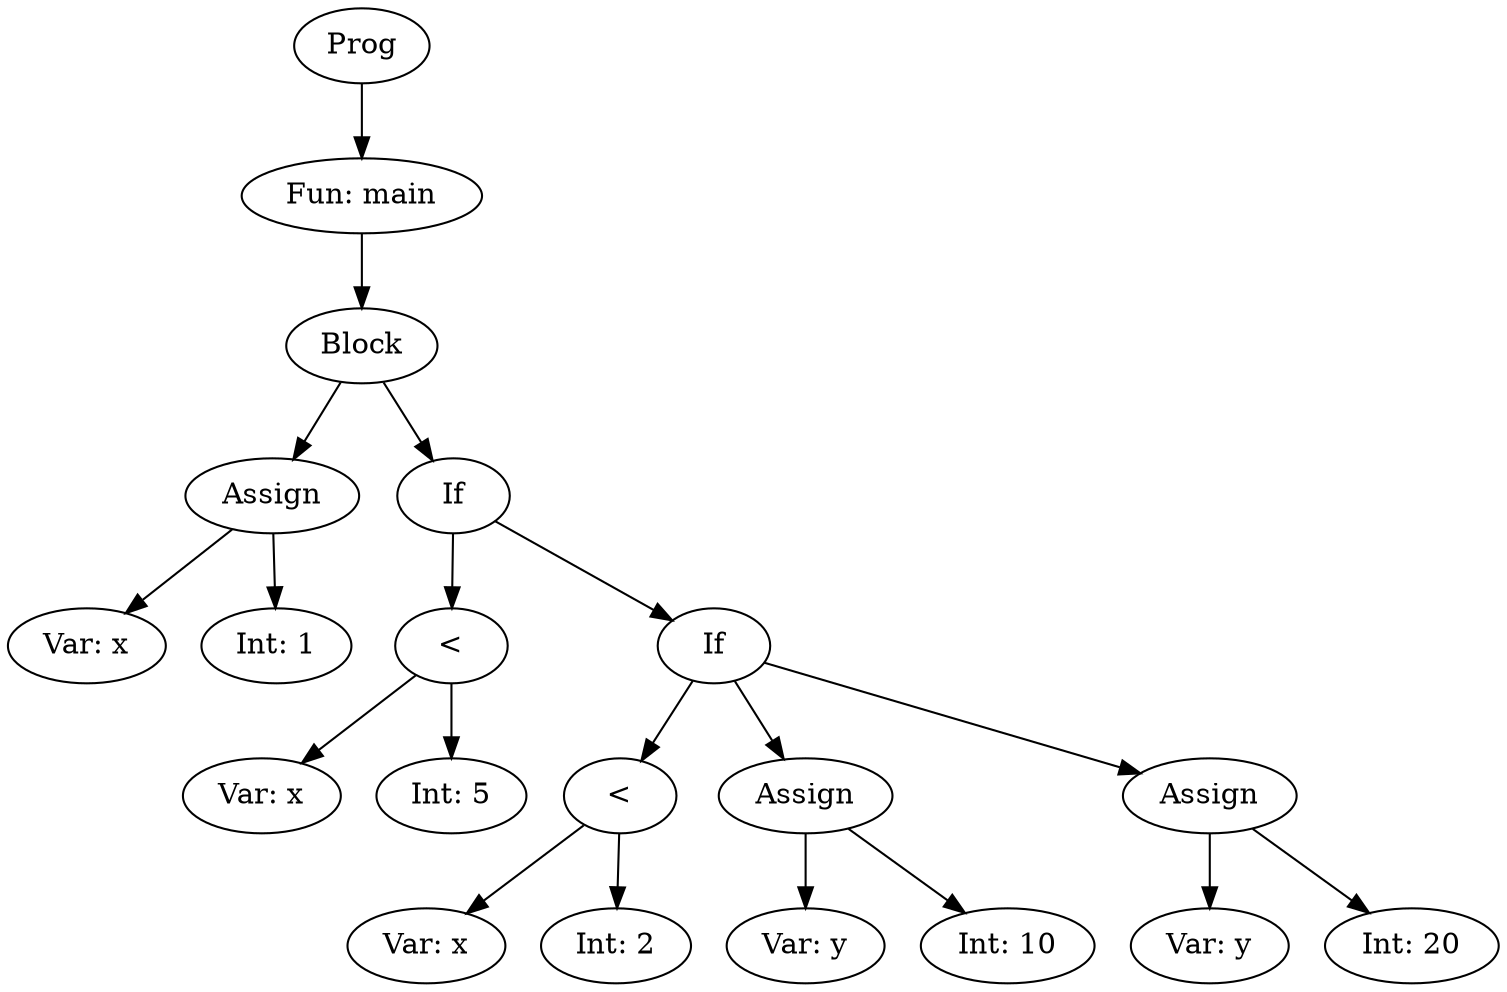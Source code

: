 digraph AST {
  "Prog" -> "Fun"
  "Fun" [label="Fun: main"]
  "Fun" -> "Block"
  "Block" -> "CmdAssign"
  "CmdAssign" [label="Assign"]
  "CmdAssign" -> "LValue_x"
  "LValue_x" [label="Var: x"]
  "CmdAssign" -> "ExpInt_1"
  "ExpInt_1" [label="Int: 1"]

  "Block" -> "CmdIf_Outer"
  "CmdIf_Outer" [label="If"]
  "CmdIf_Outer" -> "CondOuter"
  "CondOuter" [label="<"]
  "CondOuter" -> "LValue_x2"
  "LValue_x2" [label="Var: x"]
  "CondOuter" -> "ExpInt_5"
  "ExpInt_5" [label="Int: 5"]

  "CmdIf_Outer" -> "CmdIf_Inner"
  "CmdIf_Inner" [label="If"]
  "CmdIf_Inner" -> "CondInner"
  "CondInner" [label="<"]
  "CondInner" -> "LValue_x3"
  "LValue_x3" [label="Var: x"]
  "CondInner" -> "ExpInt_2"
  "ExpInt_2" [label="Int: 2"]

  "CmdIf_Inner" -> "CmdThen"
  "CmdThen" [label="Assign"]
  "CmdThen" -> "LValue_y1"
  "LValue_y1" [label="Var: y"]
  "CmdThen" -> "ExpInt_10"
  "ExpInt_10" [label="Int: 10"]

  "CmdIf_Inner" -> "CmdElse"
  "CmdElse" [label="Assign"]
  "CmdElse" -> "LValue_y2"
  "LValue_y2" [label="Var: y"]
  "CmdElse" -> "ExpInt_20"
  "ExpInt_20" [label="Int: 20"]
}
